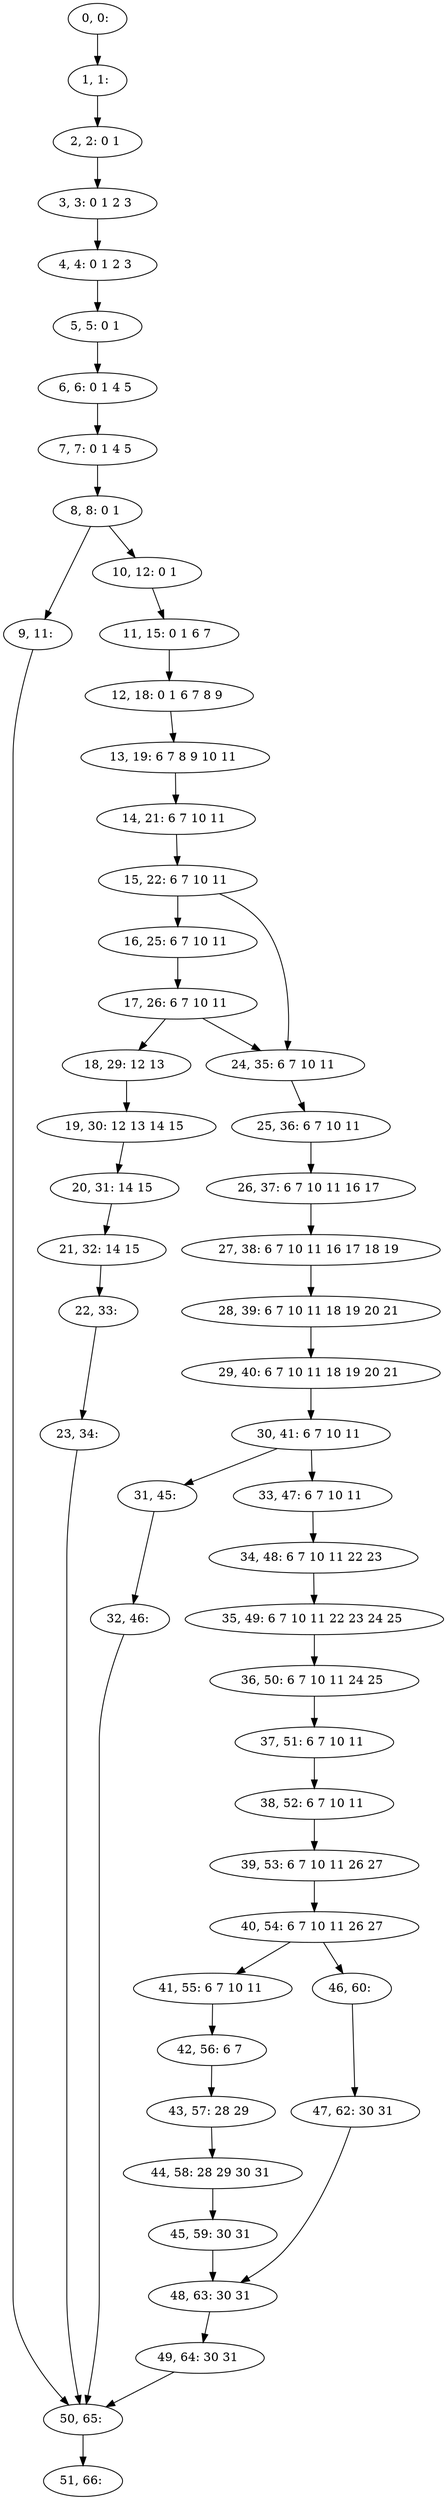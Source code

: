 digraph G {
0[label="0, 0: "];
1[label="1, 1: "];
2[label="2, 2: 0 1 "];
3[label="3, 3: 0 1 2 3 "];
4[label="4, 4: 0 1 2 3 "];
5[label="5, 5: 0 1 "];
6[label="6, 6: 0 1 4 5 "];
7[label="7, 7: 0 1 4 5 "];
8[label="8, 8: 0 1 "];
9[label="9, 11: "];
10[label="10, 12: 0 1 "];
11[label="11, 15: 0 1 6 7 "];
12[label="12, 18: 0 1 6 7 8 9 "];
13[label="13, 19: 6 7 8 9 10 11 "];
14[label="14, 21: 6 7 10 11 "];
15[label="15, 22: 6 7 10 11 "];
16[label="16, 25: 6 7 10 11 "];
17[label="17, 26: 6 7 10 11 "];
18[label="18, 29: 12 13 "];
19[label="19, 30: 12 13 14 15 "];
20[label="20, 31: 14 15 "];
21[label="21, 32: 14 15 "];
22[label="22, 33: "];
23[label="23, 34: "];
24[label="24, 35: 6 7 10 11 "];
25[label="25, 36: 6 7 10 11 "];
26[label="26, 37: 6 7 10 11 16 17 "];
27[label="27, 38: 6 7 10 11 16 17 18 19 "];
28[label="28, 39: 6 7 10 11 18 19 20 21 "];
29[label="29, 40: 6 7 10 11 18 19 20 21 "];
30[label="30, 41: 6 7 10 11 "];
31[label="31, 45: "];
32[label="32, 46: "];
33[label="33, 47: 6 7 10 11 "];
34[label="34, 48: 6 7 10 11 22 23 "];
35[label="35, 49: 6 7 10 11 22 23 24 25 "];
36[label="36, 50: 6 7 10 11 24 25 "];
37[label="37, 51: 6 7 10 11 "];
38[label="38, 52: 6 7 10 11 "];
39[label="39, 53: 6 7 10 11 26 27 "];
40[label="40, 54: 6 7 10 11 26 27 "];
41[label="41, 55: 6 7 10 11 "];
42[label="42, 56: 6 7 "];
43[label="43, 57: 28 29 "];
44[label="44, 58: 28 29 30 31 "];
45[label="45, 59: 30 31 "];
46[label="46, 60: "];
47[label="47, 62: 30 31 "];
48[label="48, 63: 30 31 "];
49[label="49, 64: 30 31 "];
50[label="50, 65: "];
51[label="51, 66: "];
0->1 ;
1->2 ;
2->3 ;
3->4 ;
4->5 ;
5->6 ;
6->7 ;
7->8 ;
8->9 ;
8->10 ;
9->50 ;
10->11 ;
11->12 ;
12->13 ;
13->14 ;
14->15 ;
15->16 ;
15->24 ;
16->17 ;
17->18 ;
17->24 ;
18->19 ;
19->20 ;
20->21 ;
21->22 ;
22->23 ;
23->50 ;
24->25 ;
25->26 ;
26->27 ;
27->28 ;
28->29 ;
29->30 ;
30->31 ;
30->33 ;
31->32 ;
32->50 ;
33->34 ;
34->35 ;
35->36 ;
36->37 ;
37->38 ;
38->39 ;
39->40 ;
40->41 ;
40->46 ;
41->42 ;
42->43 ;
43->44 ;
44->45 ;
45->48 ;
46->47 ;
47->48 ;
48->49 ;
49->50 ;
50->51 ;
}
